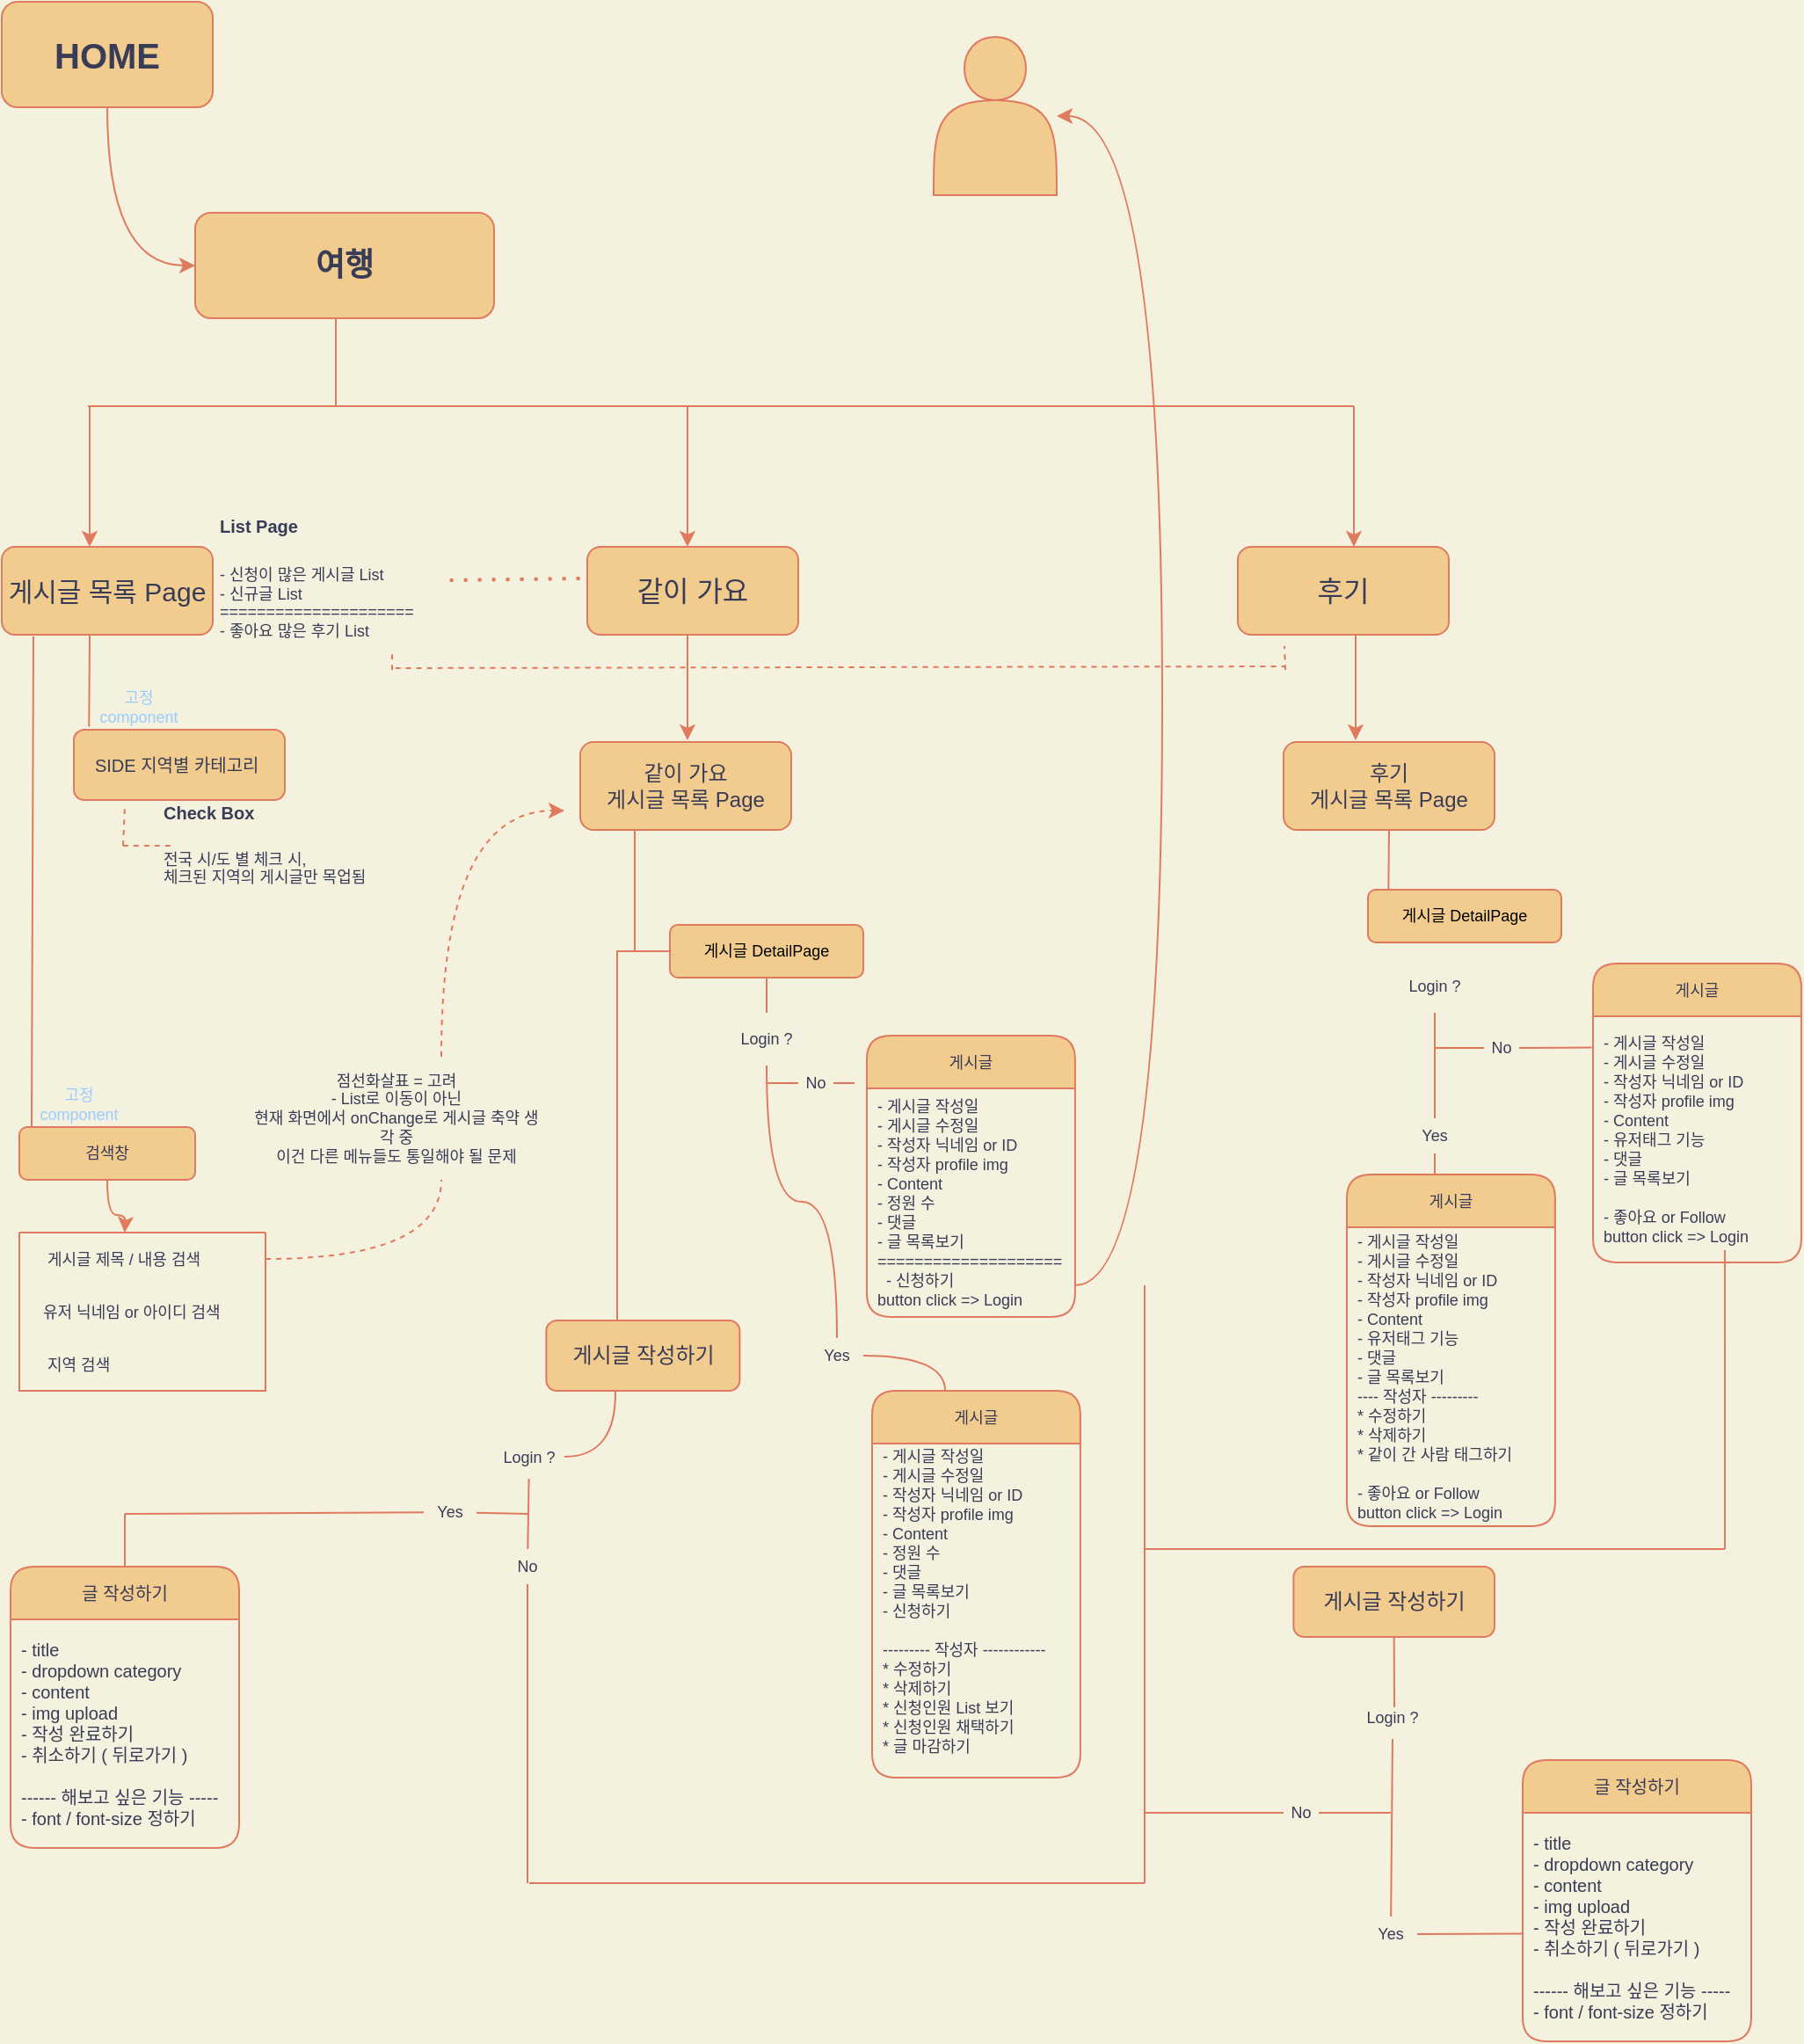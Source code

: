 <mxfile version="20.2.2" type="github" pages="2">
  <diagram id="kgpKYQtTHZ0yAKxKKP6v" name="Page-1">
    <mxGraphModel dx="1730" dy="898" grid="1" gridSize="10" guides="1" tooltips="1" connect="0" arrows="1" fold="1" page="1" pageScale="1" pageWidth="1050" pageHeight="1200" background="#F4F1DE" math="0" shadow="0">
      <root>
        <mxCell id="0" />
        <mxCell id="1" parent="0" />
        <mxCell id="IdcEPTIduuPKOfjcn7P7-10" value="&lt;font size=&quot;1&quot; style=&quot;&quot;&gt;&lt;b style=&quot;font-size: 18px;&quot;&gt;여행&lt;/b&gt;&lt;/font&gt;" style="rounded=1;whiteSpace=wrap;html=1;fillColor=#F2CC8F;strokeColor=#E07A5F;fontColor=#393C56;" parent="1" vertex="1">
          <mxGeometry x="120" y="140" width="170" height="60" as="geometry" />
        </mxCell>
        <mxCell id="IdcEPTIduuPKOfjcn7P7-11" value="&lt;font style=&quot;font-size: 20px;&quot;&gt;&lt;b&gt;HOME&lt;/b&gt;&lt;/font&gt;" style="rounded=1;whiteSpace=wrap;html=1;fillColor=#F2CC8F;strokeColor=#E07A5F;fontColor=#393C56;" parent="1" vertex="1">
          <mxGeometry x="10" y="20" width="120" height="60" as="geometry" />
        </mxCell>
        <mxCell id="IdcEPTIduuPKOfjcn7P7-14" value="" style="endArrow=classic;html=1;rounded=1;entryX=0;entryY=0.5;entryDx=0;entryDy=0;exitX=0.5;exitY=1;exitDx=0;exitDy=0;labelBackgroundColor=#F4F1DE;strokeColor=#E07A5F;fontColor=#393C56;curved=1;" parent="1" source="IdcEPTIduuPKOfjcn7P7-11" target="IdcEPTIduuPKOfjcn7P7-10" edge="1">
          <mxGeometry width="50" height="50" relative="1" as="geometry">
            <mxPoint x="60" y="100" as="sourcePoint" />
            <mxPoint x="60" y="90" as="targetPoint" />
            <Array as="points">
              <mxPoint x="70" y="170" />
            </Array>
          </mxGeometry>
        </mxCell>
        <mxCell id="IdcEPTIduuPKOfjcn7P7-17" value="" style="endArrow=none;html=1;rounded=1;labelBackgroundColor=#F4F1DE;strokeColor=#E07A5F;fontColor=#393C56;curved=1;" parent="1" edge="1">
          <mxGeometry width="50" height="50" relative="1" as="geometry">
            <mxPoint x="59" y="250" as="sourcePoint" />
            <mxPoint x="779" y="250" as="targetPoint" />
          </mxGeometry>
        </mxCell>
        <mxCell id="IdcEPTIduuPKOfjcn7P7-19" value="" style="endArrow=classic;html=1;rounded=1;labelBackgroundColor=#F4F1DE;strokeColor=#E07A5F;fontColor=#393C56;curved=1;" parent="1" edge="1">
          <mxGeometry width="50" height="50" relative="1" as="geometry">
            <mxPoint x="60" y="250" as="sourcePoint" />
            <mxPoint x="60" y="330" as="targetPoint" />
          </mxGeometry>
        </mxCell>
        <mxCell id="IdcEPTIduuPKOfjcn7P7-21" value="" style="endArrow=none;html=1;rounded=1;labelBackgroundColor=#F4F1DE;strokeColor=#E07A5F;fontColor=#393C56;curved=1;" parent="1" edge="1">
          <mxGeometry width="50" height="50" relative="1" as="geometry">
            <mxPoint x="200" y="250" as="sourcePoint" />
            <mxPoint x="200" y="200" as="targetPoint" />
          </mxGeometry>
        </mxCell>
        <mxCell id="IdcEPTIduuPKOfjcn7P7-22" value="&lt;font style=&quot;font-size: 15px;&quot;&gt;게시글 목록 Page&lt;/font&gt;" style="rounded=1;whiteSpace=wrap;html=1;fillColor=#F2CC8F;strokeColor=#E07A5F;fontColor=#393C56;" parent="1" vertex="1">
          <mxGeometry x="10" y="330" width="120" height="50" as="geometry" />
        </mxCell>
        <mxCell id="IdcEPTIduuPKOfjcn7P7-24" value="&lt;font style=&quot;font-size: 16px;&quot;&gt;같이 가요&lt;/font&gt;" style="rounded=1;whiteSpace=wrap;html=1;fillColor=#F2CC8F;strokeColor=#E07A5F;fontColor=#393C56;" parent="1" vertex="1">
          <mxGeometry x="343" y="330" width="120" height="50" as="geometry" />
        </mxCell>
        <mxCell id="IdcEPTIduuPKOfjcn7P7-25" value="&lt;font style=&quot;font-size: 16px;&quot;&gt;후기&lt;/font&gt;" style="rounded=1;whiteSpace=wrap;html=1;fillColor=#F2CC8F;strokeColor=#E07A5F;fontColor=#393C56;" parent="1" vertex="1">
          <mxGeometry x="713" y="330" width="120" height="50" as="geometry" />
        </mxCell>
        <mxCell id="IdcEPTIduuPKOfjcn7P7-28" value="" style="endArrow=classic;html=1;rounded=1;labelBackgroundColor=#F4F1DE;strokeColor=#E07A5F;fontColor=#393C56;curved=1;" parent="1" edge="1">
          <mxGeometry width="50" height="50" relative="1" as="geometry">
            <mxPoint x="400.0" y="250" as="sourcePoint" />
            <mxPoint x="400.0" y="330" as="targetPoint" />
          </mxGeometry>
        </mxCell>
        <mxCell id="IdcEPTIduuPKOfjcn7P7-29" value="" style="endArrow=classic;html=1;rounded=1;labelBackgroundColor=#F4F1DE;strokeColor=#E07A5F;fontColor=#393C56;curved=1;" parent="1" edge="1">
          <mxGeometry width="50" height="50" relative="1" as="geometry">
            <mxPoint x="779" y="250" as="sourcePoint" />
            <mxPoint x="779" y="330" as="targetPoint" />
          </mxGeometry>
        </mxCell>
        <mxCell id="IdcEPTIduuPKOfjcn7P7-30" value="" style="endArrow=classic;html=1;rounded=1;labelBackgroundColor=#F4F1DE;strokeColor=#E07A5F;fontColor=#393C56;curved=1;" parent="1" edge="1">
          <mxGeometry width="50" height="50" relative="1" as="geometry">
            <mxPoint x="400" y="380" as="sourcePoint" />
            <mxPoint x="400" y="440" as="targetPoint" />
          </mxGeometry>
        </mxCell>
        <mxCell id="IdcEPTIduuPKOfjcn7P7-31" value="" style="endArrow=classic;html=1;rounded=1;labelBackgroundColor=#F4F1DE;strokeColor=#E07A5F;fontColor=#393C56;curved=1;" parent="1" edge="1">
          <mxGeometry width="50" height="50" relative="1" as="geometry">
            <mxPoint x="780" y="380" as="sourcePoint" />
            <mxPoint x="780" y="440" as="targetPoint" />
          </mxGeometry>
        </mxCell>
        <mxCell id="IdcEPTIduuPKOfjcn7P7-33" value="" style="endArrow=none;html=1;rounded=1;exitX=0.072;exitY=-0.045;exitDx=0;exitDy=0;exitPerimeter=0;labelBackgroundColor=#F4F1DE;strokeColor=#E07A5F;fontColor=#393C56;curved=1;" parent="1" source="IdcEPTIduuPKOfjcn7P7-43" edge="1">
          <mxGeometry width="50" height="50" relative="1" as="geometry">
            <mxPoint x="60" y="420" as="sourcePoint" />
            <mxPoint x="60" y="380" as="targetPoint" />
          </mxGeometry>
        </mxCell>
        <mxCell id="IdcEPTIduuPKOfjcn7P7-137" style="edgeStyle=orthogonalEdgeStyle;rounded=1;orthogonalLoop=1;jettySize=auto;html=1;fontSize=10;fontColor=#393C56;endArrow=none;endFill=0;strokeColor=#E07A5F;strokeWidth=1;startArrow=classic;startFill=1;labelBackgroundColor=#F4F1DE;curved=1;" parent="1" source="IdcEPTIduuPKOfjcn7P7-35" target="IdcEPTIduuPKOfjcn7P7-103" edge="1">
          <mxGeometry relative="1" as="geometry">
            <mxPoint x="700" y="750" as="targetPoint" />
            <Array as="points">
              <mxPoint x="670" y="85" />
              <mxPoint x="670" y="750" />
            </Array>
          </mxGeometry>
        </mxCell>
        <mxCell id="IdcEPTIduuPKOfjcn7P7-35" value="" style="shape=actor;whiteSpace=wrap;html=1;fillColor=#F2CC8F;strokeColor=#E07A5F;fontColor=#393C56;rounded=1;" parent="1" vertex="1">
          <mxGeometry x="540" y="40" width="70" height="90" as="geometry" />
        </mxCell>
        <mxCell id="IdcEPTIduuPKOfjcn7P7-43" value="&lt;font style=&quot;font-size: 10px;&quot;&gt;SIDE 지역별 카테고리&amp;nbsp;&lt;/font&gt;" style="rounded=1;whiteSpace=wrap;html=1;fillColor=#F2CC8F;strokeColor=#E07A5F;fontColor=#393C56;" parent="1" vertex="1">
          <mxGeometry x="51" y="434" width="120" height="40" as="geometry" />
        </mxCell>
        <mxCell id="IdcEPTIduuPKOfjcn7P7-45" value="" style="endArrow=none;html=1;rounded=1;fontSize=10;labelBackgroundColor=#F4F1DE;strokeColor=#E07A5F;fontColor=#393C56;curved=1;" parent="1" edge="1">
          <mxGeometry width="50" height="50" relative="1" as="geometry">
            <mxPoint x="27" y="660" as="sourcePoint" />
            <mxPoint x="28" y="381" as="targetPoint" />
          </mxGeometry>
        </mxCell>
        <mxCell id="IdcEPTIduuPKOfjcn7P7-48" value="&lt;h1 style=&quot;&quot;&gt;&lt;font style=&quot;font-size: 10px;&quot;&gt;List Page&amp;nbsp;&lt;/font&gt;&lt;/h1&gt;&lt;div style=&quot;font-size: 9px;&quot;&gt;&lt;font style=&quot;font-size: 9px;&quot;&gt;- 신청이 많은 게시글 List&lt;/font&gt;&lt;/div&gt;&lt;div style=&quot;font-size: 9px;&quot;&gt;&lt;font style=&quot;font-size: 9px;&quot;&gt;- 신규글 List&lt;/font&gt;&lt;/div&gt;&lt;div style=&quot;font-size: 9px;&quot;&gt;&lt;font style=&quot;font-size: 9px;&quot;&gt;=====================&lt;br style=&quot;font-size: 9px;&quot;&gt;- 좋아요 많은 후기 List&lt;/font&gt;&lt;/div&gt;" style="text;html=1;strokeColor=none;fillColor=none;spacing=5;spacingTop=-20;whiteSpace=wrap;overflow=hidden;rounded=1;fontSize=10;fontColor=#393C56;" parent="1" vertex="1">
          <mxGeometry x="129" y="300" width="130" height="97" as="geometry" />
        </mxCell>
        <mxCell id="IdcEPTIduuPKOfjcn7P7-49" value="" style="endArrow=none;dashed=1;html=1;dashPattern=1 3;strokeWidth=2;rounded=1;fontSize=9;exitX=1.045;exitY=0.505;exitDx=0;exitDy=0;exitPerimeter=0;strokeColor=#E07A5F;labelBackgroundColor=#F4F1DE;fontColor=#393C56;curved=1;" parent="1" source="IdcEPTIduuPKOfjcn7P7-48" edge="1">
          <mxGeometry width="50" height="50" relative="1" as="geometry">
            <mxPoint x="270" y="348.17" as="sourcePoint" />
            <mxPoint x="340" y="348" as="targetPoint" />
          </mxGeometry>
        </mxCell>
        <mxCell id="IdcEPTIduuPKOfjcn7P7-50" value="" style="endArrow=none;dashed=1;html=1;strokeWidth=1;rounded=1;fontSize=9;exitX=1.045;exitY=0.505;exitDx=0;exitDy=0;exitPerimeter=0;strokeColor=#E07A5F;labelBackgroundColor=#F4F1DE;fontColor=#393C56;curved=1;" parent="1" edge="1">
          <mxGeometry width="50" height="50" relative="1" as="geometry">
            <mxPoint x="233.85" y="398.985" as="sourcePoint" />
            <mxPoint x="740" y="398" as="targetPoint" />
          </mxGeometry>
        </mxCell>
        <mxCell id="IdcEPTIduuPKOfjcn7P7-51" value="" style="endArrow=none;dashed=1;html=1;rounded=1;fontSize=9;strokeColor=#E07A5F;labelBackgroundColor=#F4F1DE;fontColor=#393C56;curved=1;" parent="1" edge="1">
          <mxGeometry width="50" height="50" relative="1" as="geometry">
            <mxPoint x="232" y="400" as="sourcePoint" />
            <mxPoint x="232" y="390" as="targetPoint" />
          </mxGeometry>
        </mxCell>
        <mxCell id="IdcEPTIduuPKOfjcn7P7-52" value="" style="endArrow=none;dashed=1;html=1;rounded=1;fontSize=9;strokeColor=#E07A5F;entryX=0.221;entryY=1.127;entryDx=0;entryDy=0;entryPerimeter=0;labelBackgroundColor=#F4F1DE;fontColor=#393C56;curved=1;" parent="1" target="IdcEPTIduuPKOfjcn7P7-25" edge="1">
          <mxGeometry width="50" height="50" relative="1" as="geometry">
            <mxPoint x="740" y="400" as="sourcePoint" />
            <mxPoint x="740" y="350" as="targetPoint" />
          </mxGeometry>
        </mxCell>
        <mxCell id="IdcEPTIduuPKOfjcn7P7-54" value="&lt;h1 style=&quot;&quot;&gt;&lt;font style=&quot;font-size: 10px;&quot;&gt;Check Box&lt;br&gt;&lt;/font&gt;&lt;/h1&gt;&lt;div style=&quot;font-size: 9px;&quot;&gt;&lt;font style=&quot;font-size: 9px; line-height: 0.3;&quot;&gt;전국 시/도 별 체크 시,&lt;br style=&quot;font-size: 9px;&quot;&gt;체크된 지역의 게시글만 목업됨&lt;/font&gt;&lt;/div&gt;" style="text;html=1;strokeColor=none;fillColor=none;spacing=5;spacingTop=-20;whiteSpace=wrap;overflow=hidden;rounded=1;fontSize=9;fontColor=#393C56;" parent="1" vertex="1">
          <mxGeometry x="97" y="467" width="160" height="70" as="geometry" />
        </mxCell>
        <mxCell id="IdcEPTIduuPKOfjcn7P7-56" value="" style="endArrow=none;dashed=1;html=1;rounded=1;fontSize=9;strokeColor=#E07A5F;labelBackgroundColor=#F4F1DE;fontColor=#393C56;curved=1;" parent="1" edge="1">
          <mxGeometry width="50" height="50" relative="1" as="geometry">
            <mxPoint x="79" y="500" as="sourcePoint" />
            <mxPoint x="80" y="477" as="targetPoint" />
          </mxGeometry>
        </mxCell>
        <mxCell id="IdcEPTIduuPKOfjcn7P7-57" value="" style="endArrow=none;dashed=1;html=1;rounded=1;fontSize=9;strokeColor=#E07A5F;labelBackgroundColor=#F4F1DE;fontColor=#393C56;curved=1;" parent="1" edge="1">
          <mxGeometry width="50" height="50" relative="1" as="geometry">
            <mxPoint x="79" y="500" as="sourcePoint" />
            <mxPoint x="109" y="500" as="targetPoint" />
          </mxGeometry>
        </mxCell>
        <mxCell id="IdcEPTIduuPKOfjcn7P7-65" value="" style="edgeStyle=orthogonalEdgeStyle;rounded=1;orthogonalLoop=1;jettySize=auto;html=1;fontSize=9;strokeColor=#E07A5F;labelBackgroundColor=#F4F1DE;fontColor=#393C56;curved=1;" parent="1" source="IdcEPTIduuPKOfjcn7P7-58" edge="1">
          <mxGeometry relative="1" as="geometry">
            <mxPoint x="80" y="720" as="targetPoint" />
          </mxGeometry>
        </mxCell>
        <mxCell id="IdcEPTIduuPKOfjcn7P7-58" value="검색창" style="rounded=1;whiteSpace=wrap;html=1;fontSize=9;fillColor=#F2CC8F;strokeColor=#E07A5F;fontColor=#393C56;" parent="1" vertex="1">
          <mxGeometry x="20" y="660" width="100" height="30" as="geometry" />
        </mxCell>
        <mxCell id="IdcEPTIduuPKOfjcn7P7-73" value="" style="swimlane;fontStyle=0;childLayout=stackLayout;horizontal=1;startSize=0;horizontalStack=0;resizeParent=1;resizeParentMax=0;resizeLast=0;collapsible=1;marginBottom=0;fontSize=9;strokeWidth=1;fillColor=#F2CC8F;strokeColor=#E07A5F;fontColor=#393C56;rounded=1;" parent="1" vertex="1">
          <mxGeometry x="20" y="720" width="140" height="90" as="geometry" />
        </mxCell>
        <mxCell id="IdcEPTIduuPKOfjcn7P7-74" value="    게시글 제목 / 내용 검색" style="text;strokeColor=none;fillColor=none;align=left;verticalAlign=middle;spacingLeft=4;spacingRight=4;overflow=hidden;points=[[0,0.5],[1,0.5]];portConstraint=eastwest;rotatable=0;fontSize=9;fontColor=#393C56;rounded=1;" parent="IdcEPTIduuPKOfjcn7P7-73" vertex="1">
          <mxGeometry width="140" height="30" as="geometry" />
        </mxCell>
        <mxCell id="IdcEPTIduuPKOfjcn7P7-75" value="   유저 닉네임 or 아이디 검색" style="text;strokeColor=none;fillColor=none;align=left;verticalAlign=middle;spacingLeft=4;spacingRight=4;overflow=hidden;points=[[0,0.5],[1,0.5]];portConstraint=eastwest;rotatable=0;fontSize=9;fontColor=#393C56;rounded=1;" parent="IdcEPTIduuPKOfjcn7P7-73" vertex="1">
          <mxGeometry y="30" width="140" height="30" as="geometry" />
        </mxCell>
        <mxCell id="IdcEPTIduuPKOfjcn7P7-76" value="    지역 검색" style="text;strokeColor=none;fillColor=none;align=left;verticalAlign=middle;spacingLeft=4;spacingRight=4;overflow=hidden;points=[[0,0.5],[1,0.5]];portConstraint=eastwest;rotatable=0;fontSize=9;fontColor=#393C56;rounded=1;" parent="IdcEPTIduuPKOfjcn7P7-73" vertex="1">
          <mxGeometry y="60" width="140" height="30" as="geometry" />
        </mxCell>
        <mxCell id="IdcEPTIduuPKOfjcn7P7-84" style="edgeStyle=orthogonalEdgeStyle;rounded=1;orthogonalLoop=1;jettySize=auto;html=1;fontSize=9;strokeColor=#E07A5F;strokeWidth=1;endArrow=none;endFill=0;labelBackgroundColor=#F4F1DE;fontColor=#393C56;curved=1;" parent="1" source="IdcEPTIduuPKOfjcn7P7-78" edge="1">
          <mxGeometry relative="1" as="geometry">
            <mxPoint x="370" y="560" as="targetPoint" />
            <Array as="points">
              <mxPoint x="370" y="520" />
              <mxPoint x="370" y="520" />
            </Array>
          </mxGeometry>
        </mxCell>
        <mxCell id="IdcEPTIduuPKOfjcn7P7-78" value="같이 가요&lt;br&gt;게시글 목록 Page" style="rounded=1;whiteSpace=wrap;html=1;fillColor=#F2CC8F;strokeColor=#E07A5F;fontColor=#393C56;" parent="1" vertex="1">
          <mxGeometry x="339" y="441" width="120" height="50" as="geometry" />
        </mxCell>
        <mxCell id="IdcEPTIduuPKOfjcn7P7-80" style="edgeStyle=orthogonalEdgeStyle;rounded=1;orthogonalLoop=1;jettySize=auto;html=1;fontSize=9;strokeColor=#E07A5F;dashed=1;startArrow=none;labelBackgroundColor=#F4F1DE;fontColor=#393C56;curved=1;" parent="1" source="IdcEPTIduuPKOfjcn7P7-81" edge="1">
          <mxGeometry relative="1" as="geometry">
            <mxPoint x="330" y="480" as="targetPoint" />
            <Array as="points">
              <mxPoint x="260" y="480" />
            </Array>
          </mxGeometry>
        </mxCell>
        <mxCell id="IdcEPTIduuPKOfjcn7P7-81" value="점선화살표 = 고려&lt;br&gt;- List로 이동이 아닌&lt;br&gt;현재 화면에서 onChange로 게시글 축약 생각 중&lt;br&gt;이건 다른 메뉴들도 통일해야 될 문제" style="text;html=1;strokeColor=none;fillColor=none;align=center;verticalAlign=middle;whiteSpace=wrap;rounded=1;fontSize=9;fontColor=#393C56;" parent="1" vertex="1">
          <mxGeometry x="150" y="620" width="169" height="70" as="geometry" />
        </mxCell>
        <mxCell id="IdcEPTIduuPKOfjcn7P7-82" value="" style="edgeStyle=orthogonalEdgeStyle;rounded=1;orthogonalLoop=1;jettySize=auto;html=1;fontSize=9;strokeColor=#E07A5F;dashed=1;endArrow=none;labelBackgroundColor=#F4F1DE;fontColor=#393C56;curved=1;" parent="1" source="IdcEPTIduuPKOfjcn7P7-74" target="IdcEPTIduuPKOfjcn7P7-81" edge="1">
          <mxGeometry relative="1" as="geometry">
            <mxPoint x="330" y="480" as="targetPoint" />
            <mxPoint x="160" y="735" as="sourcePoint" />
            <Array as="points">
              <mxPoint x="260" y="735" />
            </Array>
          </mxGeometry>
        </mxCell>
        <mxCell id="IdcEPTIduuPKOfjcn7P7-83" value="" style="strokeWidth=1;html=1;shape=mxgraph.flowchart.annotation_1;align=left;pointerEvents=1;fontSize=9;fillColor=#F2CC8F;strokeColor=#E07A5F;fontColor=#393C56;rounded=1;" parent="1" vertex="1">
          <mxGeometry x="360" y="560" width="61.69" height="210" as="geometry" />
        </mxCell>
        <mxCell id="IdcEPTIduuPKOfjcn7P7-85" value="&lt;font color=&quot;#99ccff&quot;&gt;고정 component&lt;/font&gt;" style="text;html=1;strokeColor=none;fillColor=none;align=center;verticalAlign=middle;whiteSpace=wrap;rounded=1;fontSize=9;fontColor=#393C56;" parent="1" vertex="1">
          <mxGeometry x="58" y="406" width="60" height="30" as="geometry" />
        </mxCell>
        <mxCell id="IdcEPTIduuPKOfjcn7P7-87" value="&lt;font color=&quot;#99ccff&quot;&gt;고정 component&lt;/font&gt;" style="text;html=1;strokeColor=none;fillColor=none;align=center;verticalAlign=middle;whiteSpace=wrap;rounded=1;fontSize=9;fontColor=#393C56;" parent="1" vertex="1">
          <mxGeometry x="24" y="632" width="60" height="30" as="geometry" />
        </mxCell>
        <mxCell id="IdcEPTIduuPKOfjcn7P7-158" style="edgeStyle=none;rounded=1;orthogonalLoop=1;jettySize=auto;html=1;exitX=0.5;exitY=1;exitDx=0;exitDy=0;fontSize=18;fontColor=#393C56;startArrow=none;startFill=0;endArrow=none;endFill=0;strokeColor=#E07A5F;strokeWidth=1;labelBackgroundColor=#F4F1DE;curved=1;" parent="1" source="IdcEPTIduuPKOfjcn7P7-88" edge="1">
          <mxGeometry relative="1" as="geometry">
            <mxPoint x="798.619" y="530" as="targetPoint" />
          </mxGeometry>
        </mxCell>
        <mxCell id="IdcEPTIduuPKOfjcn7P7-88" value="후기&lt;br&gt;게시글 목록 Page" style="rounded=1;whiteSpace=wrap;html=1;fillColor=#F2CC8F;strokeColor=#E07A5F;fontColor=#393C56;" parent="1" vertex="1">
          <mxGeometry x="739" y="441" width="120" height="50" as="geometry" />
        </mxCell>
        <mxCell id="IdcEPTIduuPKOfjcn7P7-89" value="&lt;font color=&quot;#000000&quot;&gt;게시글 DetailPage&lt;/font&gt;" style="rounded=1;whiteSpace=wrap;html=1;fontSize=9;fontColor=#393C56;strokeWidth=1;fillColor=#F2CC8F;strokeColor=#E07A5F;" parent="1" vertex="1">
          <mxGeometry x="390" y="545" width="110" height="30" as="geometry" />
        </mxCell>
        <mxCell id="IdcEPTIduuPKOfjcn7P7-100" value="" style="endArrow=none;html=1;rounded=1;fontSize=9;fontColor=#393C56;strokeColor=#E07A5F;strokeWidth=1;startArrow=none;labelBackgroundColor=#F4F1DE;curved=1;" parent="1" source="IdcEPTIduuPKOfjcn7P7-109" edge="1">
          <mxGeometry width="50" height="50" relative="1" as="geometry">
            <mxPoint x="445" y="635" as="sourcePoint" />
            <mxPoint x="495" y="635" as="targetPoint" />
          </mxGeometry>
        </mxCell>
        <mxCell id="IdcEPTIduuPKOfjcn7P7-102" value="게시글" style="swimlane;fontStyle=0;childLayout=stackLayout;horizontal=1;startSize=30;horizontalStack=0;resizeParent=1;resizeParentMax=0;resizeLast=0;collapsible=1;marginBottom=0;fontSize=9;fontColor=#393C56;strokeColor=#E07A5F;strokeWidth=1;fillColor=#F2CC8F;rounded=1;" parent="1" vertex="1">
          <mxGeometry x="502" y="608" width="118.46" height="160" as="geometry" />
        </mxCell>
        <mxCell id="IdcEPTIduuPKOfjcn7P7-103" value="- 게시글 작성일&#xa;- 게시글 수정일&#xa;- 작성자 닉네임 or ID&#xa;- 작성자 profile img&#xa;- Content&#xa;- 정원 수&#xa;- 댓글&#xa;- 글 목록보기&#xa;====================&#xa;  - 신청하기 &#xa;button click =&gt; Login" style="text;strokeColor=none;fillColor=none;align=left;verticalAlign=middle;spacingLeft=4;spacingRight=4;overflow=hidden;points=[[0,0.5],[1,0.5]];portConstraint=eastwest;rotatable=0;fontSize=9;fontColor=#393C56;rounded=1;" parent="IdcEPTIduuPKOfjcn7P7-102" vertex="1">
          <mxGeometry y="30" width="118.46" height="130" as="geometry" />
        </mxCell>
        <mxCell id="IdcEPTIduuPKOfjcn7P7-97" value="Login ?" style="text;html=1;strokeColor=none;fillColor=none;align=center;verticalAlign=middle;whiteSpace=wrap;rounded=1;fontSize=9;fontColor=#393C56;" parent="1" vertex="1">
          <mxGeometry x="415" y="595" width="60" height="30" as="geometry" />
        </mxCell>
        <mxCell id="IdcEPTIduuPKOfjcn7P7-108" value="" style="edgeStyle=orthogonalEdgeStyle;rounded=1;orthogonalLoop=1;jettySize=auto;html=1;exitX=0.5;exitY=1;exitDx=0;exitDy=0;fontSize=9;fontColor=#393C56;endArrow=none;endFill=0;strokeColor=#E07A5F;strokeWidth=1;labelBackgroundColor=#F4F1DE;curved=1;" parent="1" source="IdcEPTIduuPKOfjcn7P7-89" target="IdcEPTIduuPKOfjcn7P7-97" edge="1">
          <mxGeometry relative="1" as="geometry">
            <mxPoint x="445" y="730" as="targetPoint" />
            <mxPoint x="445" y="580" as="sourcePoint" />
          </mxGeometry>
        </mxCell>
        <mxCell id="IdcEPTIduuPKOfjcn7P7-109" value="No" style="text;html=1;strokeColor=none;fillColor=none;align=center;verticalAlign=middle;whiteSpace=wrap;rounded=1;fontSize=9;fontColor=#393C56;" parent="1" vertex="1">
          <mxGeometry x="463" y="625" width="20" height="20" as="geometry" />
        </mxCell>
        <mxCell id="IdcEPTIduuPKOfjcn7P7-110" value="" style="endArrow=none;html=1;rounded=1;fontSize=9;fontColor=#393C56;strokeColor=#E07A5F;strokeWidth=1;labelBackgroundColor=#F4F1DE;curved=1;" parent="1" target="IdcEPTIduuPKOfjcn7P7-109" edge="1">
          <mxGeometry width="50" height="50" relative="1" as="geometry">
            <mxPoint x="445" y="635" as="sourcePoint" />
            <mxPoint x="495" y="635" as="targetPoint" />
          </mxGeometry>
        </mxCell>
        <mxCell id="IdcEPTIduuPKOfjcn7P7-122" style="edgeStyle=orthogonalEdgeStyle;rounded=1;orthogonalLoop=1;jettySize=auto;html=1;fontSize=12;fontColor=#393C56;endArrow=none;endFill=0;strokeColor=#E07A5F;strokeWidth=1;entryX=0.5;entryY=1;entryDx=0;entryDy=0;labelBackgroundColor=#F4F1DE;curved=1;" parent="1" source="IdcEPTIduuPKOfjcn7P7-111" target="IdcEPTIduuPKOfjcn7P7-97" edge="1">
          <mxGeometry relative="1" as="geometry">
            <mxPoint x="440" y="650" as="targetPoint" />
          </mxGeometry>
        </mxCell>
        <mxCell id="IdcEPTIduuPKOfjcn7P7-124" style="edgeStyle=orthogonalEdgeStyle;rounded=1;orthogonalLoop=1;jettySize=auto;html=1;entryX=0.351;entryY=0.001;entryDx=0;entryDy=0;entryPerimeter=0;fontSize=12;fontColor=#393C56;endArrow=none;endFill=0;strokeColor=#E07A5F;strokeWidth=1;labelBackgroundColor=#F4F1DE;curved=1;" parent="1" source="IdcEPTIduuPKOfjcn7P7-111" target="IdcEPTIduuPKOfjcn7P7-115" edge="1">
          <mxGeometry relative="1" as="geometry" />
        </mxCell>
        <mxCell id="IdcEPTIduuPKOfjcn7P7-111" value="Yes" style="text;html=1;strokeColor=none;fillColor=none;align=center;verticalAlign=middle;whiteSpace=wrap;rounded=1;fontSize=9;fontColor=#393C56;" parent="1" vertex="1">
          <mxGeometry x="470" y="780" width="30" height="20" as="geometry" />
        </mxCell>
        <mxCell id="IdcEPTIduuPKOfjcn7P7-115" value="게시글" style="swimlane;fontStyle=0;childLayout=stackLayout;horizontal=1;startSize=30;horizontalStack=0;resizeParent=1;resizeParentMax=0;resizeLast=0;collapsible=1;marginBottom=0;fontSize=9;fontColor=#393C56;strokeColor=#E07A5F;strokeWidth=1;fillColor=#F2CC8F;rounded=1;" parent="1" vertex="1">
          <mxGeometry x="505" y="810" width="118.46" height="220" as="geometry" />
        </mxCell>
        <mxCell id="IdcEPTIduuPKOfjcn7P7-116" value="- 게시글 작성일&#xa;- 게시글 수정일&#xa;- 작성자 닉네임 or ID&#xa;- 작성자 profile img&#xa;- Content&#xa;- 정원 수&#xa;- 댓글&#xa;- 글 목록보기&#xa;- 신청하기&#xa;&#xa;--------- 작성자 ------------&#xa;* 수정하기&#xa;* 삭제하기&#xa;* 신청인원 List 보기&#xa;* 신청인원 채택하기&#xa;* 글 마감하기&#xa;" style="text;strokeColor=none;fillColor=none;align=left;verticalAlign=middle;spacingLeft=4;spacingRight=4;overflow=hidden;points=[[0,0.5],[1,0.5]];portConstraint=eastwest;rotatable=0;fontSize=9;fontColor=#393C56;rounded=1;" parent="IdcEPTIduuPKOfjcn7P7-115" vertex="1">
          <mxGeometry y="30" width="118.46" height="190" as="geometry" />
        </mxCell>
        <mxCell id="IdcEPTIduuPKOfjcn7P7-118" value="&lt;font style=&quot;font-size: 12px;&quot;&gt;게시글 작성하기&lt;/font&gt;" style="rounded=1;whiteSpace=wrap;html=1;fontSize=9;fontColor=#393C56;strokeColor=#E07A5F;strokeWidth=1;fillColor=#F2CC8F;" parent="1" vertex="1">
          <mxGeometry x="319.69" y="770" width="110" height="40" as="geometry" />
        </mxCell>
        <mxCell id="IdcEPTIduuPKOfjcn7P7-126" style="edgeStyle=orthogonalEdgeStyle;rounded=1;orthogonalLoop=1;jettySize=auto;html=1;fontSize=12;fontColor=#393C56;endArrow=none;endFill=0;strokeColor=#E07A5F;strokeWidth=1;labelBackgroundColor=#F4F1DE;curved=1;" parent="1" source="IdcEPTIduuPKOfjcn7P7-125" edge="1">
          <mxGeometry relative="1" as="geometry">
            <mxPoint x="359" y="810" as="targetPoint" />
          </mxGeometry>
        </mxCell>
        <mxCell id="IdcEPTIduuPKOfjcn7P7-148" style="edgeStyle=none;rounded=1;orthogonalLoop=1;jettySize=auto;html=1;fontSize=18;fontColor=#393C56;startArrow=none;startFill=0;endArrow=none;endFill=0;strokeColor=#E07A5F;strokeWidth=1;labelBackgroundColor=#F4F1DE;curved=1;" parent="1" source="IdcEPTIduuPKOfjcn7P7-125" target="IdcEPTIduuPKOfjcn7P7-141" edge="1">
          <mxGeometry relative="1" as="geometry" />
        </mxCell>
        <mxCell id="IdcEPTIduuPKOfjcn7P7-125" value="Login ?" style="text;html=1;strokeColor=none;fillColor=none;align=center;verticalAlign=middle;whiteSpace=wrap;rounded=1;fontSize=9;fontColor=#393C56;" parent="1" vertex="1">
          <mxGeometry x="290" y="835" width="40" height="25" as="geometry" />
        </mxCell>
        <mxCell id="IdcEPTIduuPKOfjcn7P7-151" style="edgeStyle=none;rounded=1;orthogonalLoop=1;jettySize=auto;html=1;fontSize=18;fontColor=#393C56;startArrow=none;startFill=0;endArrow=none;endFill=0;strokeColor=#E07A5F;strokeWidth=1;labelBackgroundColor=#F4F1DE;curved=1;" parent="1" source="IdcEPTIduuPKOfjcn7P7-128" edge="1">
          <mxGeometry relative="1" as="geometry">
            <mxPoint x="80" y="880" as="targetPoint" />
          </mxGeometry>
        </mxCell>
        <mxCell id="IdcEPTIduuPKOfjcn7P7-128" value="글 작성하기" style="swimlane;fontStyle=0;childLayout=stackLayout;horizontal=1;startSize=30;horizontalStack=0;resizeParent=1;resizeParentMax=0;resizeLast=0;collapsible=1;marginBottom=0;fontSize=10;fontColor=#393C56;strokeColor=#E07A5F;strokeWidth=1;fillColor=#F2CC8F;rounded=1;" parent="1" vertex="1">
          <mxGeometry x="15" y="910" width="130" height="160" as="geometry" />
        </mxCell>
        <mxCell id="IdcEPTIduuPKOfjcn7P7-129" value="- title&#xa;- dropdown category&#xa;- content&#xa;- img upload&#xa;- 작성 완료하기&#xa;- 취소하기 ( 뒤로가기 )&#xa;&#xa;------ 해보고 싶은 기능 -----&#xa;- font / font-size 정하기" style="text;strokeColor=none;fillColor=none;align=left;verticalAlign=middle;spacingLeft=4;spacingRight=4;overflow=hidden;points=[[0,0.5],[1,0.5]];portConstraint=eastwest;rotatable=0;fontSize=10;fontColor=#393C56;rounded=1;" parent="IdcEPTIduuPKOfjcn7P7-128" vertex="1">
          <mxGeometry y="30" width="130" height="130" as="geometry" />
        </mxCell>
        <mxCell id="IdcEPTIduuPKOfjcn7P7-152" style="edgeStyle=none;rounded=1;orthogonalLoop=1;jettySize=auto;html=1;fontSize=18;fontColor=#393C56;startArrow=none;startFill=0;endArrow=none;endFill=0;strokeColor=#E07A5F;strokeWidth=1;labelBackgroundColor=#F4F1DE;curved=1;" parent="1" source="IdcEPTIduuPKOfjcn7P7-141" edge="1">
          <mxGeometry relative="1" as="geometry">
            <mxPoint x="309" y="1090.0" as="targetPoint" />
          </mxGeometry>
        </mxCell>
        <mxCell id="IdcEPTIduuPKOfjcn7P7-141" value="No" style="text;html=1;strokeColor=none;fillColor=none;align=center;verticalAlign=middle;whiteSpace=wrap;rounded=1;fontSize=9;fontColor=#393C56;" parent="1" vertex="1">
          <mxGeometry x="299" y="900" width="20" height="20" as="geometry" />
        </mxCell>
        <mxCell id="IdcEPTIduuPKOfjcn7P7-149" style="edgeStyle=none;rounded=1;orthogonalLoop=1;jettySize=auto;html=1;fontSize=18;fontColor=#393C56;startArrow=none;startFill=0;endArrow=none;endFill=0;strokeColor=#E07A5F;strokeWidth=1;labelBackgroundColor=#F4F1DE;curved=1;" parent="1" source="IdcEPTIduuPKOfjcn7P7-142" edge="1">
          <mxGeometry relative="1" as="geometry">
            <mxPoint x="310" y="880" as="targetPoint" />
          </mxGeometry>
        </mxCell>
        <mxCell id="IdcEPTIduuPKOfjcn7P7-150" style="edgeStyle=none;rounded=1;orthogonalLoop=1;jettySize=auto;html=1;fontSize=18;fontColor=#393C56;startArrow=none;startFill=0;endArrow=none;endFill=0;strokeColor=#E07A5F;strokeWidth=1;labelBackgroundColor=#F4F1DE;curved=1;" parent="1" source="IdcEPTIduuPKOfjcn7P7-142" edge="1">
          <mxGeometry relative="1" as="geometry">
            <mxPoint x="80" y="880" as="targetPoint" />
          </mxGeometry>
        </mxCell>
        <mxCell id="IdcEPTIduuPKOfjcn7P7-142" value="Yes" style="text;html=1;strokeColor=none;fillColor=none;align=center;verticalAlign=middle;whiteSpace=wrap;rounded=1;fontSize=9;fontColor=#393C56;" parent="1" vertex="1">
          <mxGeometry x="250" y="869" width="30" height="20" as="geometry" />
        </mxCell>
        <mxCell id="IdcEPTIduuPKOfjcn7P7-153" value="" style="endArrow=none;html=1;rounded=1;fontSize=18;fontColor=#393C56;strokeColor=#E07A5F;strokeWidth=1;labelBackgroundColor=#F4F1DE;curved=1;" parent="1" edge="1">
          <mxGeometry width="50" height="50" relative="1" as="geometry">
            <mxPoint x="660" y="1090" as="sourcePoint" />
            <mxPoint x="310" y="1090" as="targetPoint" />
          </mxGeometry>
        </mxCell>
        <mxCell id="IdcEPTIduuPKOfjcn7P7-154" value="" style="endArrow=none;html=1;rounded=1;fontSize=18;fontColor=#393C56;strokeColor=#E07A5F;strokeWidth=1;labelBackgroundColor=#F4F1DE;curved=1;" parent="1" edge="1">
          <mxGeometry width="50" height="50" relative="1" as="geometry">
            <mxPoint x="660" y="1090" as="sourcePoint" />
            <mxPoint x="660" y="750" as="targetPoint" />
          </mxGeometry>
        </mxCell>
        <mxCell id="IdcEPTIduuPKOfjcn7P7-155" value="게시글" style="swimlane;fontStyle=0;childLayout=stackLayout;horizontal=1;startSize=30;horizontalStack=0;resizeParent=1;resizeParentMax=0;resizeLast=0;collapsible=1;marginBottom=0;fontSize=9;fontColor=#393C56;strokeColor=#E07A5F;strokeWidth=1;fillColor=#F2CC8F;rounded=1;" parent="1" vertex="1">
          <mxGeometry x="915" y="567" width="118.46" height="170" as="geometry" />
        </mxCell>
        <mxCell id="IdcEPTIduuPKOfjcn7P7-156" value="- 게시글 작성일&#xa;- 게시글 수정일&#xa;- 작성자 닉네임 or ID&#xa;- 작성자 profile img&#xa;- Content&#xa;- 유저태그 기능&#xa;- 댓글&#xa;- 글 목록보기&#xa;&#xa;- 좋아요 or Follow&#xa;button click =&gt; Login" style="text;strokeColor=none;fillColor=none;align=left;verticalAlign=middle;spacingLeft=4;spacingRight=4;overflow=hidden;points=[[0,0.5],[1,0.5]];portConstraint=eastwest;rotatable=0;fontSize=9;fontColor=#393C56;rounded=1;" parent="IdcEPTIduuPKOfjcn7P7-155" vertex="1">
          <mxGeometry y="30" width="118.46" height="140" as="geometry" />
        </mxCell>
        <mxCell id="IdcEPTIduuPKOfjcn7P7-157" value="&lt;font color=&quot;#000000&quot;&gt;게시글 DetailPage&lt;/font&gt;" style="rounded=1;whiteSpace=wrap;html=1;fontSize=9;fontColor=#393C56;strokeWidth=1;fillColor=#F2CC8F;strokeColor=#E07A5F;" parent="1" vertex="1">
          <mxGeometry x="787" y="525" width="110" height="30" as="geometry" />
        </mxCell>
        <mxCell id="IdcEPTIduuPKOfjcn7P7-159" value="&lt;font style=&quot;font-size: 12px;&quot;&gt;게시글 작성하기&lt;/font&gt;" style="rounded=1;whiteSpace=wrap;html=1;fontSize=9;fontColor=#393C56;strokeColor=#E07A5F;strokeWidth=1;fillColor=#F2CC8F;" parent="1" vertex="1">
          <mxGeometry x="744.69" y="910" width="114.31" height="40" as="geometry" />
        </mxCell>
        <mxCell id="IdcEPTIduuPKOfjcn7P7-160" value="Login ?" style="text;html=1;strokeColor=none;fillColor=none;align=center;verticalAlign=middle;whiteSpace=wrap;rounded=1;fontSize=9;fontColor=#393C56;" parent="1" vertex="1">
          <mxGeometry x="781" y="983" width="40" height="25" as="geometry" />
        </mxCell>
        <mxCell id="IdcEPTIduuPKOfjcn7P7-165" style="edgeStyle=none;rounded=1;orthogonalLoop=1;jettySize=auto;html=1;fontSize=18;fontColor=#393C56;startArrow=none;startFill=0;endArrow=none;endFill=0;strokeColor=#E07A5F;strokeWidth=1;labelBackgroundColor=#F4F1DE;curved=1;" parent="1" source="IdcEPTIduuPKOfjcn7P7-162" edge="1">
          <mxGeometry relative="1" as="geometry">
            <mxPoint x="800" y="1050" as="targetPoint" />
          </mxGeometry>
        </mxCell>
        <mxCell id="IdcEPTIduuPKOfjcn7P7-166" style="edgeStyle=none;rounded=1;orthogonalLoop=1;jettySize=auto;html=1;fontSize=18;fontColor=#393C56;startArrow=none;startFill=0;endArrow=none;endFill=0;strokeColor=#E07A5F;strokeWidth=1;labelBackgroundColor=#F4F1DE;curved=1;" parent="1" source="IdcEPTIduuPKOfjcn7P7-162" edge="1">
          <mxGeometry relative="1" as="geometry">
            <mxPoint x="660" y="1050" as="targetPoint" />
          </mxGeometry>
        </mxCell>
        <mxCell id="IdcEPTIduuPKOfjcn7P7-162" value="No" style="text;html=1;strokeColor=none;fillColor=none;align=center;verticalAlign=middle;whiteSpace=wrap;rounded=1;fontSize=9;fontColor=#393C56;" parent="1" vertex="1">
          <mxGeometry x="739" y="1040" width="20" height="20" as="geometry" />
        </mxCell>
        <mxCell id="IdcEPTIduuPKOfjcn7P7-164" style="edgeStyle=none;rounded=1;orthogonalLoop=1;jettySize=auto;html=1;fontSize=18;fontColor=#393C56;startArrow=none;startFill=0;endArrow=none;endFill=0;strokeColor=#E07A5F;strokeWidth=1;entryX=0.5;entryY=1;entryDx=0;entryDy=0;labelBackgroundColor=#F4F1DE;curved=1;" parent="1" source="IdcEPTIduuPKOfjcn7P7-163" target="IdcEPTIduuPKOfjcn7P7-160" edge="1">
          <mxGeometry relative="1" as="geometry">
            <mxPoint x="800" y="1010" as="targetPoint" />
          </mxGeometry>
        </mxCell>
        <mxCell id="IdcEPTIduuPKOfjcn7P7-169" style="edgeStyle=none;rounded=1;orthogonalLoop=1;jettySize=auto;html=1;fontSize=18;fontColor=#393C56;startArrow=none;startFill=0;endArrow=none;endFill=0;strokeColor=#E07A5F;strokeWidth=1;entryX=0.001;entryY=0.529;entryDx=0;entryDy=0;entryPerimeter=0;labelBackgroundColor=#F4F1DE;curved=1;" parent="1" source="IdcEPTIduuPKOfjcn7P7-163" target="IdcEPTIduuPKOfjcn7P7-168" edge="1">
          <mxGeometry relative="1" as="geometry">
            <mxPoint x="880" y="1119" as="targetPoint" />
          </mxGeometry>
        </mxCell>
        <mxCell id="IdcEPTIduuPKOfjcn7P7-163" value="Yes" style="text;html=1;strokeColor=none;fillColor=none;align=center;verticalAlign=middle;whiteSpace=wrap;rounded=1;fontSize=9;fontColor=#393C56;" parent="1" vertex="1">
          <mxGeometry x="785" y="1109" width="30" height="20" as="geometry" />
        </mxCell>
        <mxCell id="IdcEPTIduuPKOfjcn7P7-167" value="글 작성하기" style="swimlane;fontStyle=0;childLayout=stackLayout;horizontal=1;startSize=30;horizontalStack=0;resizeParent=1;resizeParentMax=0;resizeLast=0;collapsible=1;marginBottom=0;fontSize=10;fontColor=#393C56;strokeColor=#E07A5F;strokeWidth=1;fillColor=#F2CC8F;rounded=1;" parent="1" vertex="1">
          <mxGeometry x="875" y="1020" width="130" height="160" as="geometry" />
        </mxCell>
        <mxCell id="IdcEPTIduuPKOfjcn7P7-168" value="- title&#xa;- dropdown category&#xa;- content&#xa;- img upload&#xa;- 작성 완료하기&#xa;- 취소하기 ( 뒤로가기 )&#xa;&#xa;------ 해보고 싶은 기능 -----&#xa;- font / font-size 정하기" style="text;strokeColor=none;fillColor=none;align=left;verticalAlign=middle;spacingLeft=4;spacingRight=4;overflow=hidden;points=[[0,0.5],[1,0.5]];portConstraint=eastwest;rotatable=0;fontSize=10;fontColor=#393C56;rounded=1;" parent="IdcEPTIduuPKOfjcn7P7-167" vertex="1">
          <mxGeometry y="30" width="130" height="130" as="geometry" />
        </mxCell>
        <mxCell id="IdcEPTIduuPKOfjcn7P7-171" style="edgeStyle=none;rounded=1;orthogonalLoop=1;jettySize=auto;html=1;exitX=0.5;exitY=1;exitDx=0;exitDy=0;fontSize=18;fontColor=#393C56;startArrow=none;startFill=0;endArrow=none;endFill=0;strokeColor=#E07A5F;strokeWidth=1;labelBackgroundColor=#F4F1DE;curved=1;" parent="1" source="IdcEPTIduuPKOfjcn7P7-159" edge="1">
          <mxGeometry relative="1" as="geometry">
            <mxPoint x="802" y="990" as="targetPoint" />
          </mxGeometry>
        </mxCell>
        <mxCell id="IdcEPTIduuPKOfjcn7P7-175" style="edgeStyle=none;rounded=1;orthogonalLoop=1;jettySize=auto;html=1;entryX=0.5;entryY=0;entryDx=0;entryDy=0;fontSize=18;fontColor=#393C56;startArrow=none;startFill=0;endArrow=none;endFill=0;strokeColor=#E07A5F;strokeWidth=1;labelBackgroundColor=#F4F1DE;curved=1;" parent="1" source="IdcEPTIduuPKOfjcn7P7-172" target="IdcEPTIduuPKOfjcn7P7-174" edge="1">
          <mxGeometry relative="1" as="geometry" />
        </mxCell>
        <mxCell id="IdcEPTIduuPKOfjcn7P7-172" value="Login ?" style="text;html=1;strokeColor=none;fillColor=none;align=center;verticalAlign=middle;whiteSpace=wrap;rounded=1;fontSize=9;fontColor=#393C56;" parent="1" vertex="1">
          <mxGeometry x="795" y="565" width="60" height="30" as="geometry" />
        </mxCell>
        <mxCell id="IdcEPTIduuPKOfjcn7P7-176" style="edgeStyle=none;rounded=1;orthogonalLoop=1;jettySize=auto;html=1;fontSize=18;fontColor=#393C56;startArrow=none;startFill=0;endArrow=none;endFill=0;strokeColor=#E07A5F;strokeWidth=1;exitX=0;exitY=0.5;exitDx=0;exitDy=0;labelBackgroundColor=#F4F1DE;curved=1;" parent="1" source="IdcEPTIduuPKOfjcn7P7-173" edge="1">
          <mxGeometry relative="1" as="geometry">
            <mxPoint x="825" y="615" as="targetPoint" />
            <mxPoint x="848" y="615" as="sourcePoint" />
          </mxGeometry>
        </mxCell>
        <mxCell id="IdcEPTIduuPKOfjcn7P7-177" style="edgeStyle=none;rounded=1;orthogonalLoop=1;jettySize=auto;html=1;entryX=-0.006;entryY=0.127;entryDx=0;entryDy=0;entryPerimeter=0;fontSize=18;fontColor=#393C56;startArrow=none;startFill=0;endArrow=none;endFill=0;strokeColor=#E07A5F;strokeWidth=1;labelBackgroundColor=#F4F1DE;curved=1;" parent="1" source="IdcEPTIduuPKOfjcn7P7-173" target="IdcEPTIduuPKOfjcn7P7-156" edge="1">
          <mxGeometry relative="1" as="geometry" />
        </mxCell>
        <mxCell id="IdcEPTIduuPKOfjcn7P7-173" value="No" style="text;html=1;strokeColor=none;fillColor=none;align=center;verticalAlign=middle;whiteSpace=wrap;rounded=1;fontSize=9;fontColor=#393C56;" parent="1" vertex="1">
          <mxGeometry x="853" y="605" width="20" height="20" as="geometry" />
        </mxCell>
        <mxCell id="IdcEPTIduuPKOfjcn7P7-180" style="edgeStyle=none;rounded=1;orthogonalLoop=1;jettySize=auto;html=1;exitX=0.5;exitY=1;exitDx=0;exitDy=0;fontSize=18;fontColor=#393C56;startArrow=none;startFill=0;endArrow=none;endFill=0;strokeColor=#E07A5F;strokeWidth=1;entryX=0.422;entryY=0.018;entryDx=0;entryDy=0;entryPerimeter=0;labelBackgroundColor=#F4F1DE;curved=1;" parent="1" source="IdcEPTIduuPKOfjcn7P7-174" target="IdcEPTIduuPKOfjcn7P7-178" edge="1">
          <mxGeometry relative="1" as="geometry" />
        </mxCell>
        <mxCell id="IdcEPTIduuPKOfjcn7P7-174" value="Yes" style="text;html=1;strokeColor=none;fillColor=none;align=center;verticalAlign=middle;whiteSpace=wrap;rounded=1;fontSize=9;fontColor=#393C56;" parent="1" vertex="1">
          <mxGeometry x="810" y="655" width="30" height="20" as="geometry" />
        </mxCell>
        <mxCell id="IdcEPTIduuPKOfjcn7P7-178" value="게시글" style="swimlane;fontStyle=0;childLayout=stackLayout;horizontal=1;startSize=30;horizontalStack=0;resizeParent=1;resizeParentMax=0;resizeLast=0;collapsible=1;marginBottom=0;fontSize=9;fontColor=#393C56;strokeColor=#E07A5F;strokeWidth=1;fillColor=#F2CC8F;rounded=1;" parent="1" vertex="1">
          <mxGeometry x="775" y="687" width="118.46" height="200" as="geometry" />
        </mxCell>
        <mxCell id="IdcEPTIduuPKOfjcn7P7-179" value="- 게시글 작성일&#xa;- 게시글 수정일&#xa;- 작성자 닉네임 or ID&#xa;- 작성자 profile img&#xa;- Content&#xa;- 유저태그 기능&#xa;- 댓글&#xa;- 글 목록보기&#xa;---- 작성자 ---------&#xa;* 수정하기&#xa;* 삭제하기&#xa;* 같이 간 사람 태그하기&#xa;&#xa;- 좋아요 or Follow&#xa;button click =&gt; Login" style="text;strokeColor=none;fillColor=none;align=left;verticalAlign=middle;spacingLeft=4;spacingRight=4;overflow=hidden;points=[[0,0.5],[1,0.5]];portConstraint=eastwest;rotatable=0;fontSize=9;fontColor=#393C56;rounded=1;" parent="IdcEPTIduuPKOfjcn7P7-178" vertex="1">
          <mxGeometry y="30" width="118.46" height="170" as="geometry" />
        </mxCell>
        <mxCell id="IdcEPTIduuPKOfjcn7P7-182" value="" style="endArrow=none;html=1;rounded=1;fontSize=18;fontColor=#393C56;strokeColor=#E07A5F;strokeWidth=1;entryX=0.633;entryY=0.95;entryDx=0;entryDy=0;entryPerimeter=0;labelBackgroundColor=#F4F1DE;curved=1;" parent="1" target="IdcEPTIduuPKOfjcn7P7-156" edge="1">
          <mxGeometry width="50" height="50" relative="1" as="geometry">
            <mxPoint x="990" y="900" as="sourcePoint" />
            <mxPoint x="990" y="760" as="targetPoint" />
          </mxGeometry>
        </mxCell>
        <mxCell id="IdcEPTIduuPKOfjcn7P7-183" value="" style="endArrow=none;html=1;rounded=1;fontSize=18;fontColor=#393C56;strokeColor=#E07A5F;strokeWidth=1;labelBackgroundColor=#F4F1DE;curved=1;" parent="1" edge="1">
          <mxGeometry width="50" height="50" relative="1" as="geometry">
            <mxPoint x="660" y="900" as="sourcePoint" />
            <mxPoint x="990" y="900" as="targetPoint" />
          </mxGeometry>
        </mxCell>
      </root>
    </mxGraphModel>
  </diagram>
  <diagram id="GS_JUB1Ny8V_RRujxz2C" name="페이지-2">
    <mxGraphModel dx="1887" dy="980" grid="1" gridSize="10" guides="1" tooltips="1" connect="1" arrows="1" fold="1" page="1" pageScale="1" pageWidth="1600" pageHeight="900" math="0" shadow="0">
      <root>
        <mxCell id="0" />
        <mxCell id="1" parent="0" />
      </root>
    </mxGraphModel>
  </diagram>
</mxfile>
